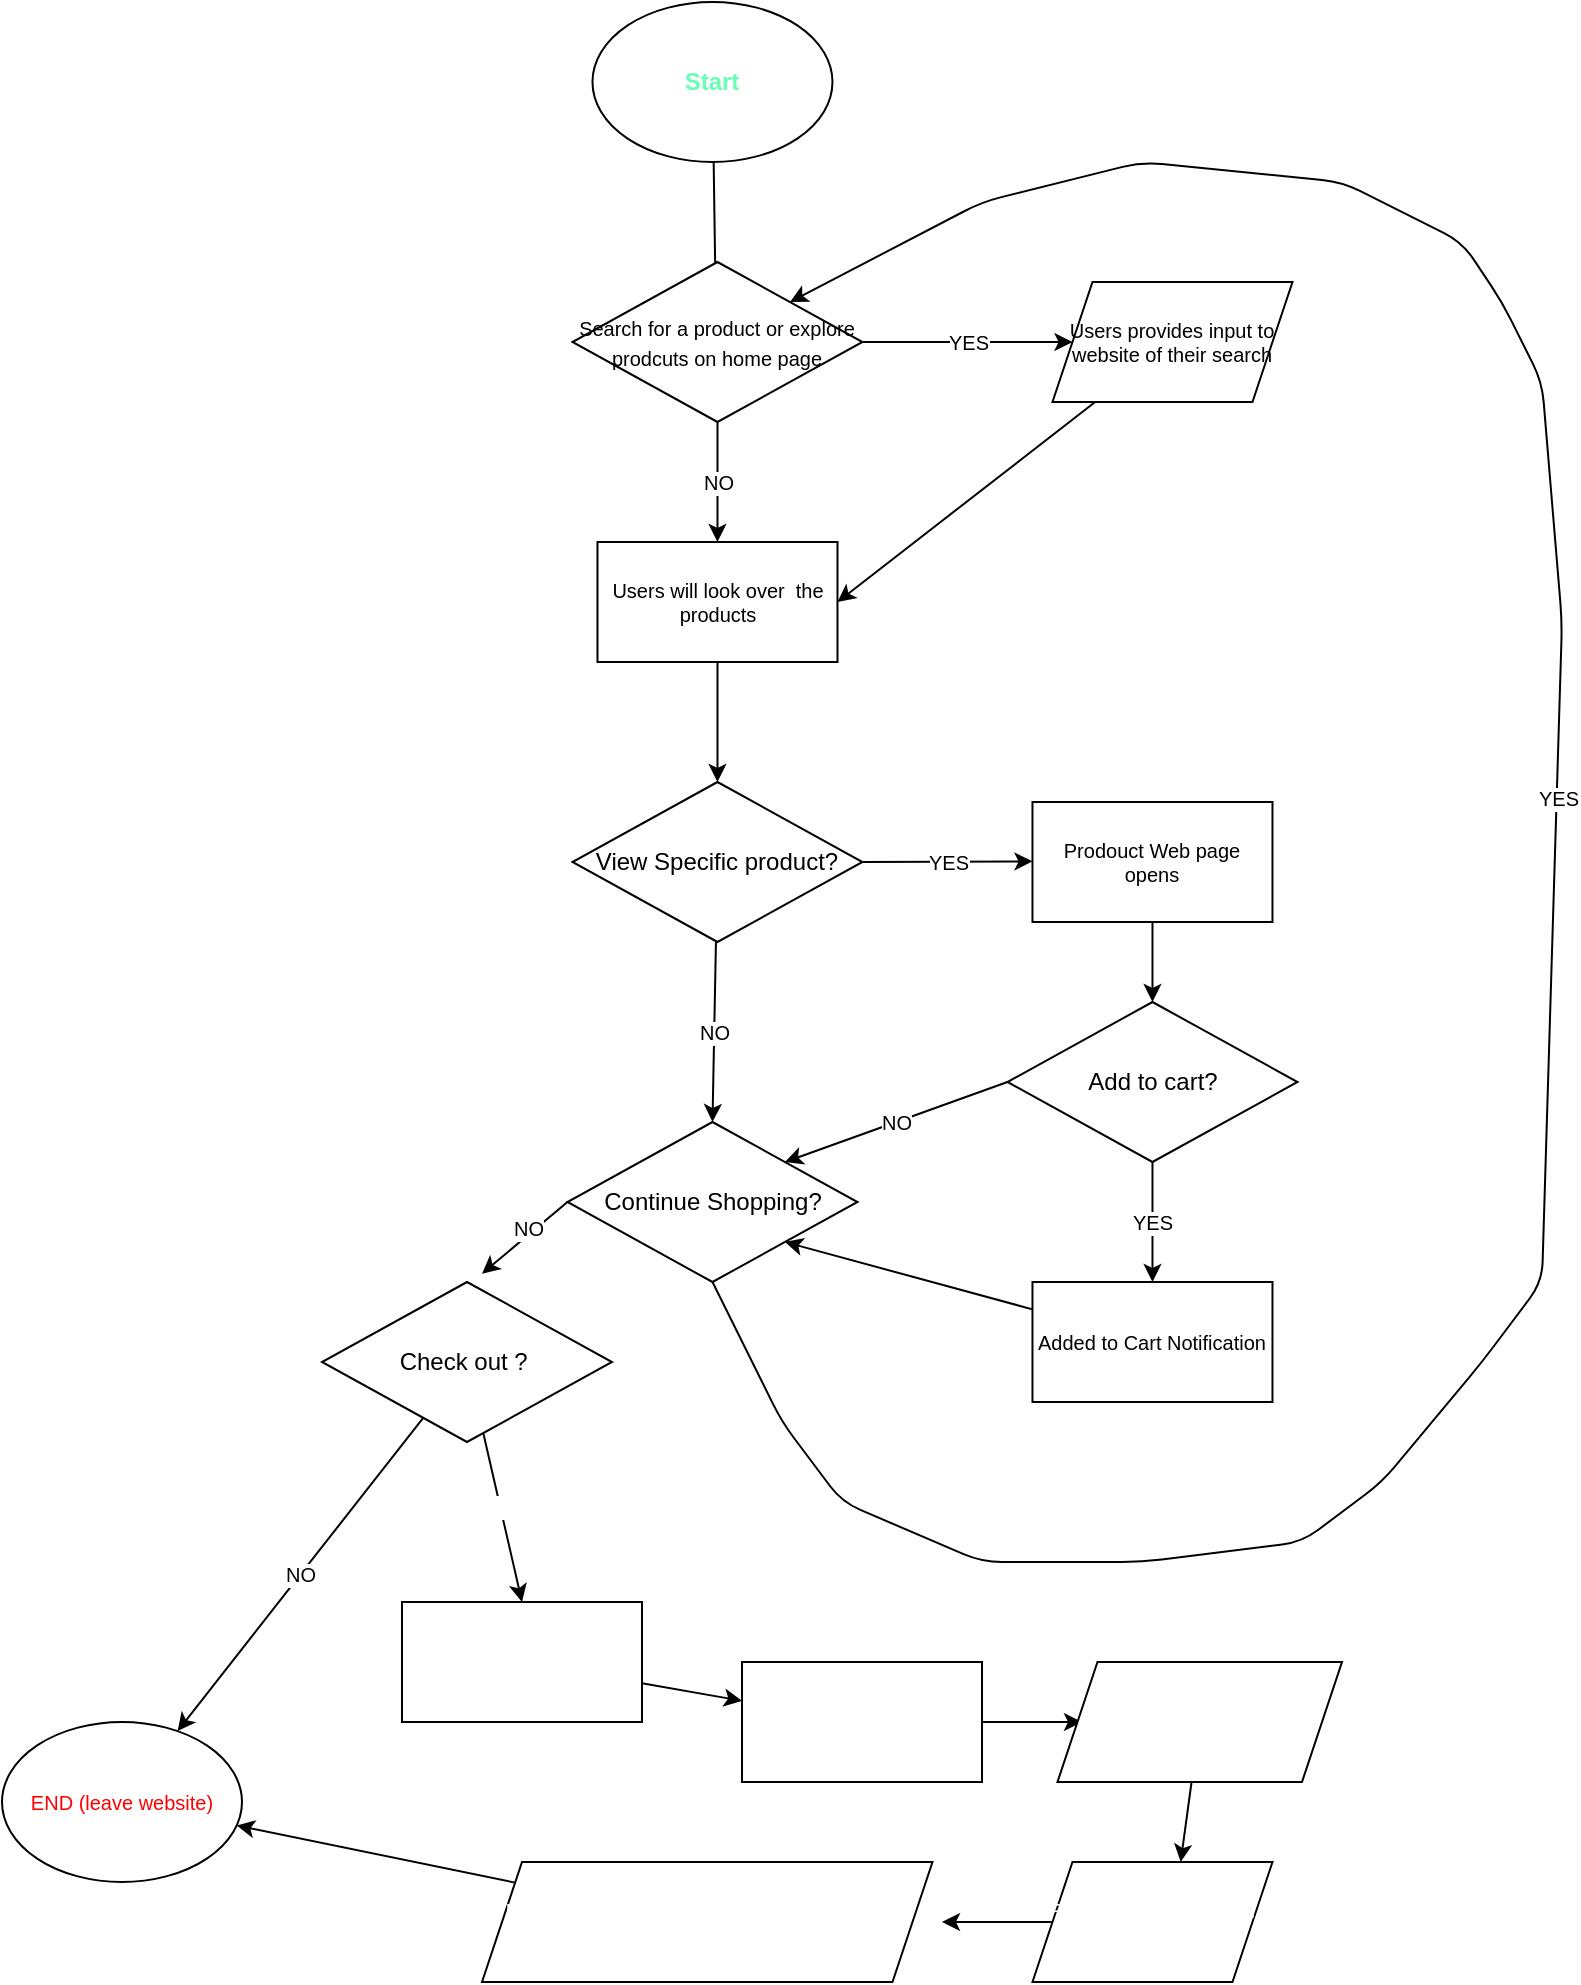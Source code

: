 <mxfile>
    <diagram id="-4JIYP3yWYztRHvbZ1Dg" name="Page-1">
        <mxGraphModel dx="556" dy="307" grid="1" gridSize="10" guides="1" tooltips="1" connect="1" arrows="1" fold="1" page="1" pageScale="1" pageWidth="850" pageHeight="1100" math="0" shadow="0">
            <root>
                <mxCell id="0"/>
                <mxCell id="1" parent="0"/>
                <mxCell id="11" style="edgeStyle=none;html=1;entryX=0.5;entryY=1;entryDx=0;entryDy=0;" edge="1" parent="1" source="3" target="10">
                    <mxGeometry relative="1" as="geometry"/>
                </mxCell>
                <mxCell id="3" value="&lt;font color=&quot;#66ffb3&quot;&gt;Start&lt;/font&gt;" style="ellipse;whiteSpace=wrap;html=1;fontStyle=1" vertex="1" parent="1">
                    <mxGeometry x="305.24" y="80" width="120" height="80" as="geometry"/>
                </mxCell>
                <mxCell id="13" value="YES" style="edgeStyle=none;html=1;entryX=0;entryY=0.5;entryDx=0;entryDy=0;fontSize=10;" edge="1" parent="1" source="10" target="12">
                    <mxGeometry relative="1" as="geometry"/>
                </mxCell>
                <mxCell id="15" value="NO" style="edgeStyle=none;html=1;exitX=0.5;exitY=1;exitDx=0;exitDy=0;fontSize=10;" edge="1" parent="1" source="10" target="14">
                    <mxGeometry relative="1" as="geometry"/>
                </mxCell>
                <mxCell id="10" value="&lt;font style=&quot;font-size: 10px;&quot;&gt;Search for a product or explore prodcuts on home page&lt;/font&gt;" style="rhombus;whiteSpace=wrap;html=1;rotation=0;" vertex="1" parent="1">
                    <mxGeometry x="295.24" y="210" width="145" height="80" as="geometry"/>
                </mxCell>
                <mxCell id="16" style="edgeStyle=none;html=1;entryX=1;entryY=0.5;entryDx=0;entryDy=0;fontSize=10;" edge="1" parent="1" source="12" target="14">
                    <mxGeometry relative="1" as="geometry"/>
                </mxCell>
                <mxCell id="12" value="Users provides input to website of their search" style="shape=parallelogram;perimeter=parallelogramPerimeter;whiteSpace=wrap;html=1;fixedSize=1;fontSize=10;" vertex="1" parent="1">
                    <mxGeometry x="535.24" y="220" width="120" height="60" as="geometry"/>
                </mxCell>
                <mxCell id="19" style="edgeStyle=none;html=1;entryX=0.5;entryY=0;entryDx=0;entryDy=0;fontSize=10;" edge="1" parent="1" source="14" target="17">
                    <mxGeometry relative="1" as="geometry"/>
                </mxCell>
                <mxCell id="14" value="Users will look over&amp;nbsp; the products" style="rounded=0;whiteSpace=wrap;html=1;fontSize=10;" vertex="1" parent="1">
                    <mxGeometry x="307.74" y="350" width="120" height="60" as="geometry"/>
                </mxCell>
                <mxCell id="22" value="YES" style="edgeStyle=none;html=1;exitX=1;exitY=0.5;exitDx=0;exitDy=0;fontSize=10;" edge="1" parent="1" source="17">
                    <mxGeometry relative="1" as="geometry">
                        <mxPoint x="525.24" y="509.667" as="targetPoint"/>
                    </mxGeometry>
                </mxCell>
                <mxCell id="25" value="NO&lt;br&gt;" style="edgeStyle=none;html=1;entryX=0.5;entryY=0;entryDx=0;entryDy=0;fontSize=10;" edge="1" parent="1" source="17">
                    <mxGeometry relative="1" as="geometry">
                        <mxPoint x="365.24" y="640" as="targetPoint"/>
                    </mxGeometry>
                </mxCell>
                <mxCell id="17" value="View Specific product?" style="rhombus;whiteSpace=wrap;html=1;rotation=0;" vertex="1" parent="1">
                    <mxGeometry x="295.24" y="470" width="145" height="80" as="geometry"/>
                </mxCell>
                <mxCell id="33" value="YES" style="edgeStyle=none;html=1;entryX=0.5;entryY=0;entryDx=0;entryDy=0;fontSize=10;" edge="1" parent="1" source="27" target="32">
                    <mxGeometry relative="1" as="geometry"/>
                </mxCell>
                <mxCell id="36" value="NO" style="edgeStyle=none;html=1;exitX=0;exitY=0.5;exitDx=0;exitDy=0;entryX=1;entryY=0;entryDx=0;entryDy=0;fontSize=10;" edge="1" parent="1" source="27" target="31">
                    <mxGeometry relative="1" as="geometry"/>
                </mxCell>
                <mxCell id="27" value="Add to cart?" style="rhombus;whiteSpace=wrap;html=1;rotation=0;" vertex="1" parent="1">
                    <mxGeometry x="512.74" y="580" width="145" height="80" as="geometry"/>
                </mxCell>
                <mxCell id="29" style="edgeStyle=none;html=1;fontSize=10;" edge="1" parent="1" source="28" target="27">
                    <mxGeometry relative="1" as="geometry"/>
                </mxCell>
                <mxCell id="28" value="Prodouct Web page opens" style="rounded=0;whiteSpace=wrap;html=1;fontSize=10;" vertex="1" parent="1">
                    <mxGeometry x="525.24" y="480" width="120" height="60" as="geometry"/>
                </mxCell>
                <mxCell id="39" style="edgeStyle=none;html=1;exitX=0;exitY=0.5;exitDx=0;exitDy=0;fontSize=10;" edge="1" parent="1" source="31">
                    <mxGeometry relative="1" as="geometry">
                        <mxPoint x="249.999" y="715.867" as="targetPoint"/>
                    </mxGeometry>
                </mxCell>
                <mxCell id="40" value="NO" style="edgeLabel;html=1;align=center;verticalAlign=middle;resizable=0;points=[];fontSize=10;" vertex="1" connectable="0" parent="39">
                    <mxGeometry x="-0.167" y="-3" relative="1" as="geometry">
                        <mxPoint as="offset"/>
                    </mxGeometry>
                </mxCell>
                <mxCell id="31" value="Continue Shopping?" style="rhombus;whiteSpace=wrap;html=1;rotation=0;" vertex="1" parent="1">
                    <mxGeometry x="292.74" y="640" width="145" height="80" as="geometry"/>
                </mxCell>
                <mxCell id="35" style="edgeStyle=none;html=1;entryX=1;entryY=1;entryDx=0;entryDy=0;fontSize=10;" edge="1" parent="1" source="32" target="31">
                    <mxGeometry relative="1" as="geometry"/>
                </mxCell>
                <mxCell id="32" value="Added to Cart Notification" style="rounded=0;whiteSpace=wrap;html=1;fontSize=10;" vertex="1" parent="1">
                    <mxGeometry x="525.24" y="720" width="120" height="60" as="geometry"/>
                </mxCell>
                <mxCell id="44" value="NO" style="edgeStyle=none;html=1;fontSize=10;" edge="1" parent="1" source="37" target="45">
                    <mxGeometry relative="1" as="geometry">
                        <mxPoint x="130" y="840" as="targetPoint"/>
                    </mxGeometry>
                </mxCell>
                <mxCell id="46" style="edgeStyle=none;html=1;fontSize=10;fontColor=#66FFB3;entryX=0.5;entryY=0;entryDx=0;entryDy=0;" edge="1" parent="1" source="37" target="49">
                    <mxGeometry relative="1" as="geometry">
                        <mxPoint x="290" y="860" as="targetPoint"/>
                        <Array as="points"/>
                    </mxGeometry>
                </mxCell>
                <mxCell id="48" value="&lt;font color=&quot;#ffffff&quot;&gt;YES&lt;br&gt;&lt;/font&gt;" style="edgeLabel;html=1;align=center;verticalAlign=middle;resizable=0;points=[];fontSize=10;fontColor=#66FFB3;" vertex="1" connectable="0" parent="46">
                    <mxGeometry x="-0.139" relative="1" as="geometry">
                        <mxPoint as="offset"/>
                    </mxGeometry>
                </mxCell>
                <mxCell id="37" value="Check out ?&amp;nbsp;" style="rhombus;whiteSpace=wrap;html=1;rotation=0;" vertex="1" parent="1">
                    <mxGeometry x="170" y="720" width="145" height="80" as="geometry"/>
                </mxCell>
                <mxCell id="42" value="" style="edgeStyle=none;html=1;entryX=1;entryY=0;entryDx=0;entryDy=0;fontSize=10;exitX=0.5;exitY=1;exitDx=0;exitDy=0;" edge="1" parent="1" source="31" target="10">
                    <mxGeometry x="-0.053" y="-50" relative="1" as="geometry">
                        <mxPoint x="311.266" y="888.842" as="sourcePoint"/>
                        <Array as="points">
                            <mxPoint x="400" y="790"/>
                            <mxPoint x="430" y="830"/>
                            <mxPoint x="500" y="860"/>
                            <mxPoint x="580" y="860"/>
                            <mxPoint x="660" y="850"/>
                            <mxPoint x="700" y="820"/>
                            <mxPoint x="750" y="760"/>
                            <mxPoint x="780" y="720"/>
                            <mxPoint x="790" y="390"/>
                            <mxPoint x="780" y="270"/>
                            <mxPoint x="760" y="230"/>
                            <mxPoint x="740" y="200"/>
                            <mxPoint x="680" y="170"/>
                            <mxPoint x="580" y="160"/>
                            <mxPoint x="500" y="180"/>
                        </Array>
                        <mxPoint as="offset"/>
                    </mxGeometry>
                </mxCell>
                <mxCell id="43" value="YES" style="edgeLabel;html=1;align=center;verticalAlign=middle;resizable=0;points=[];fontSize=10;" vertex="1" connectable="0" parent="42">
                    <mxGeometry x="0.097" relative="1" as="geometry">
                        <mxPoint y="1" as="offset"/>
                    </mxGeometry>
                </mxCell>
                <mxCell id="45" value="&lt;font color=&quot;#ff0000&quot;&gt;END (leave website)&lt;/font&gt;" style="ellipse;whiteSpace=wrap;html=1;fontSize=10;" vertex="1" parent="1">
                    <mxGeometry x="10" y="940" width="120" height="80" as="geometry"/>
                </mxCell>
                <mxCell id="50" style="edgeStyle=none;html=1;fontSize=10;fontColor=#FFFFFF;" edge="1" parent="1" source="49" target="51">
                    <mxGeometry relative="1" as="geometry">
                        <mxPoint x="460" y="910" as="targetPoint"/>
                    </mxGeometry>
                </mxCell>
                <mxCell id="49" value="View Cart screen pop ups" style="rounded=0;whiteSpace=wrap;html=1;fontSize=10;fontColor=#FFFFFF;" vertex="1" parent="1">
                    <mxGeometry x="210" y="880" width="120" height="60" as="geometry"/>
                </mxCell>
                <mxCell id="52" style="edgeStyle=none;html=1;exitX=1;exitY=0.5;exitDx=0;exitDy=0;fontSize=10;fontColor=#FFFFFF;" edge="1" parent="1" source="51">
                    <mxGeometry relative="1" as="geometry">
                        <mxPoint x="550" y="940.0" as="targetPoint"/>
                    </mxGeometry>
                </mxCell>
                <mxCell id="51" value="View Payment screen" style="rounded=0;whiteSpace=wrap;html=1;fontSize=10;fontColor=#FFFFFF;" vertex="1" parent="1">
                    <mxGeometry x="380" y="910" width="120" height="60" as="geometry"/>
                </mxCell>
                <mxCell id="56" style="edgeStyle=none;html=1;fontSize=10;fontColor=#FFFFFF;" edge="1" parent="1" source="54">
                    <mxGeometry relative="1" as="geometry">
                        <mxPoint x="599.329" y="1010" as="targetPoint"/>
                    </mxGeometry>
                </mxCell>
                <mxCell id="54" value="Users inputs payment info" style="shape=parallelogram;perimeter=parallelogramPerimeter;whiteSpace=wrap;html=1;fixedSize=1;fontSize=10;fontColor=#FFFFFF;" vertex="1" parent="1">
                    <mxGeometry x="537.74" y="910" width="142.26" height="60" as="geometry"/>
                </mxCell>
                <mxCell id="61" style="edgeStyle=none;html=1;exitX=0;exitY=0.5;exitDx=0;exitDy=0;entryX=1;entryY=0.5;entryDx=0;entryDy=0;fontSize=10;fontColor=#FFFFFF;" edge="1" parent="1" source="57">
                    <mxGeometry relative="1" as="geometry">
                        <mxPoint x="480" y="1040" as="targetPoint"/>
                    </mxGeometry>
                </mxCell>
                <mxCell id="57" value="Recieve paymetnt from user" style="shape=parallelogram;perimeter=parallelogramPerimeter;whiteSpace=wrap;html=1;fixedSize=1;fontSize=10;fontColor=#FFFFFF;" vertex="1" parent="1">
                    <mxGeometry x="525.24" y="1010" width="120" height="60" as="geometry"/>
                </mxCell>
                <mxCell id="63" style="edgeStyle=none;html=1;fontSize=10;fontColor=#FFFFFF;" edge="1" parent="1" source="60" target="45">
                    <mxGeometry relative="1" as="geometry"/>
                </mxCell>
                <mxCell id="60" value="Users recieves an email confirming order and Order Confirmation pop up" style="shape=parallelogram;perimeter=parallelogramPerimeter;whiteSpace=wrap;html=1;fixedSize=1;fontSize=10;fontColor=#FFFFFF;" vertex="1" parent="1">
                    <mxGeometry x="250" y="1010" width="225.24" height="60" as="geometry"/>
                </mxCell>
            </root>
        </mxGraphModel>
    </diagram>
</mxfile>